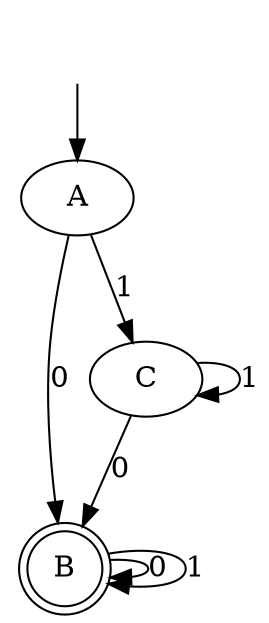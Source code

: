 digraph {
	start [style=invis]
	start -> A
	B [shape=doublecircle]
	A -> B [label=0]
	A -> C [label=1]
	B -> B [label=0]
	B -> B [label=1]
	C -> B [label=0]
	C -> C [label=1]
}
